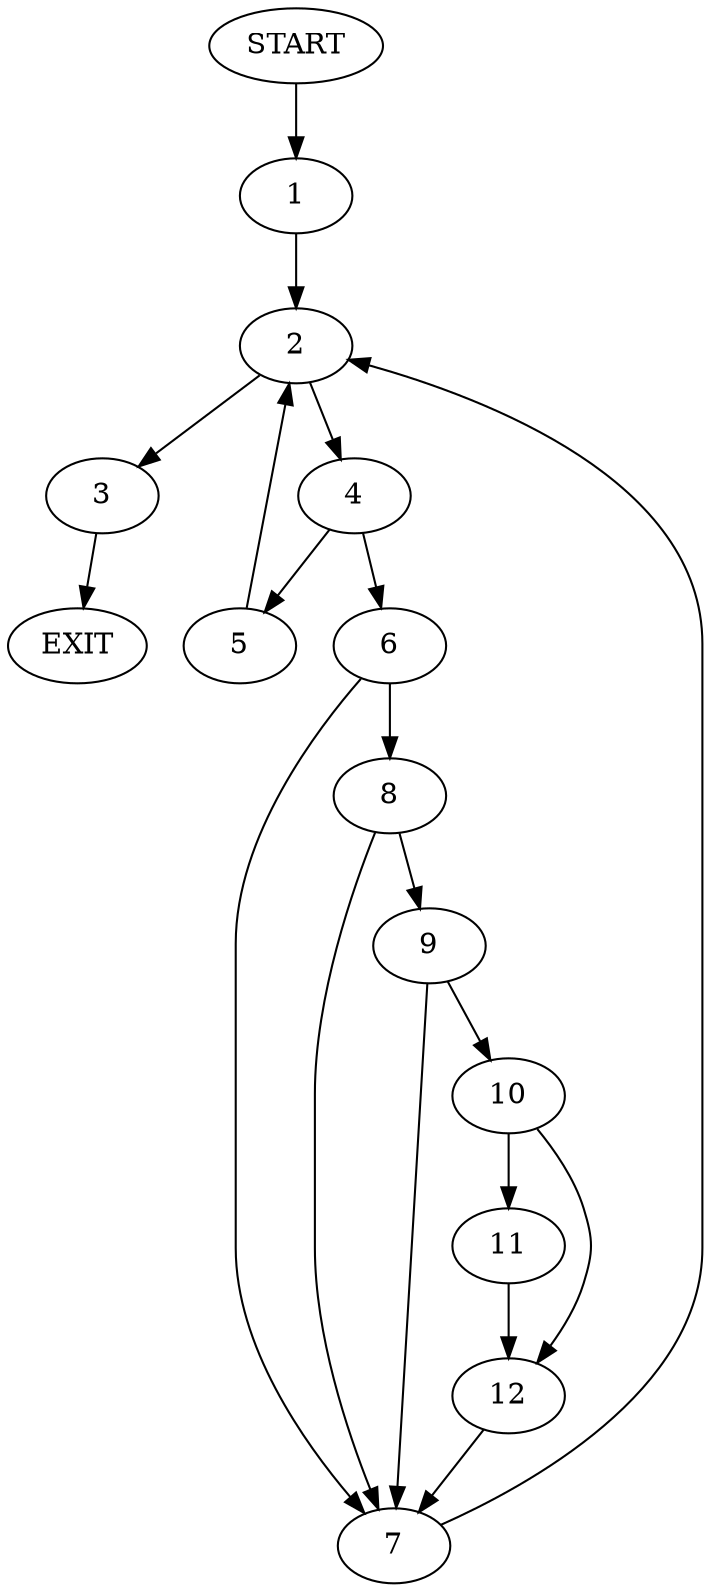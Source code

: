 digraph {
0 [label="START"]
13 [label="EXIT"]
0 -> 1
1 -> 2
2 -> 3
2 -> 4
4 -> 5
4 -> 6
3 -> 13
5 -> 2
6 -> 7
6 -> 8
8 -> 9
8 -> 7
7 -> 2
9 -> 7
9 -> 10
10 -> 11
10 -> 12
12 -> 7
11 -> 12
}
